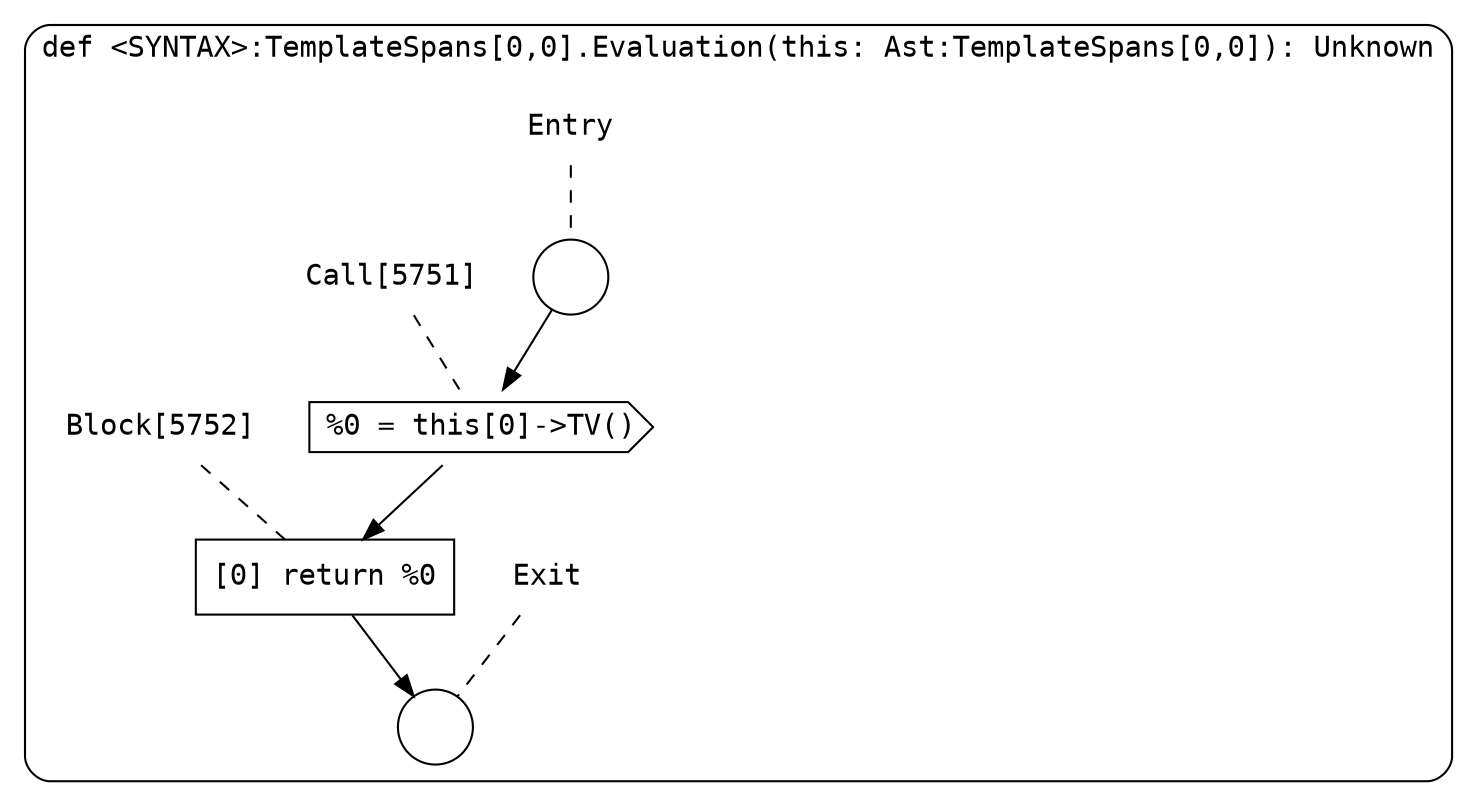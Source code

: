 digraph {
  graph [fontname = "Consolas"]
  node [fontname = "Consolas"]
  edge [fontname = "Consolas"]
  subgraph cluster1252 {
    label = "def <SYNTAX>:TemplateSpans[0,0].Evaluation(this: Ast:TemplateSpans[0,0]): Unknown"
    style = rounded
    cluster1252_entry_name [shape=none, label=<<font color="black">Entry</font>>]
    cluster1252_entry_name -> cluster1252_entry [arrowhead=none, color="black", style=dashed]
    cluster1252_entry [shape=circle label=" " color="black" fillcolor="white" style=filled]
    cluster1252_entry -> node5751 [color="black"]
    cluster1252_exit_name [shape=none, label=<<font color="black">Exit</font>>]
    cluster1252_exit_name -> cluster1252_exit [arrowhead=none, color="black", style=dashed]
    cluster1252_exit [shape=circle label=" " color="black" fillcolor="white" style=filled]
    node5751_name [shape=none, label=<<font color="black">Call[5751]</font>>]
    node5751_name -> node5751 [arrowhead=none, color="black", style=dashed]
    node5751 [shape=cds, label=<<font color="black">%0 = this[0]-&gt;TV()</font>> color="black" fillcolor="white", style=filled]
    node5751 -> node5752 [color="black"]
    node5752_name [shape=none, label=<<font color="black">Block[5752]</font>>]
    node5752_name -> node5752 [arrowhead=none, color="black", style=dashed]
    node5752 [shape=box, label=<<font color="black">[0] return %0<BR ALIGN="LEFT"/></font>> color="black" fillcolor="white", style=filled]
    node5752 -> cluster1252_exit [color="black"]
  }
}